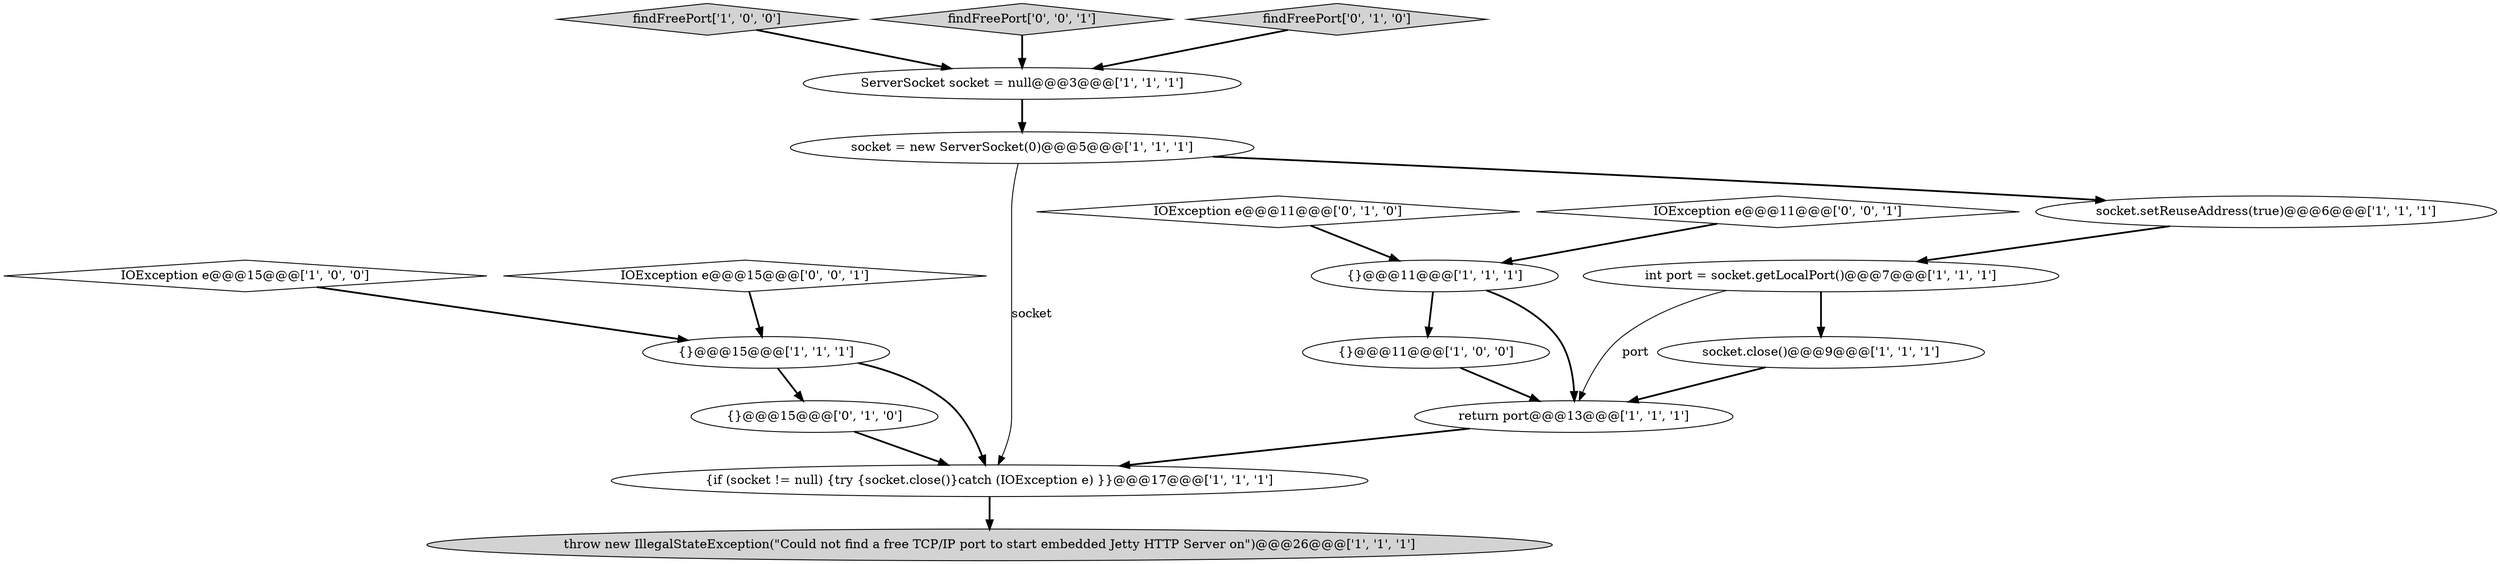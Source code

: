 digraph {
10 [style = filled, label = "findFreePort['1', '0', '0']", fillcolor = lightgray, shape = diamond image = "AAA0AAABBB1BBB"];
1 [style = filled, label = "{}@@@11@@@['1', '0', '0']", fillcolor = white, shape = ellipse image = "AAA0AAABBB1BBB"];
5 [style = filled, label = "{if (socket != null) {try {socket.close()}catch (IOException e) }}@@@17@@@['1', '1', '1']", fillcolor = white, shape = ellipse image = "AAA0AAABBB1BBB"];
6 [style = filled, label = "ServerSocket socket = null@@@3@@@['1', '1', '1']", fillcolor = white, shape = ellipse image = "AAA0AAABBB1BBB"];
7 [style = filled, label = "{}@@@15@@@['1', '1', '1']", fillcolor = white, shape = ellipse image = "AAA0AAABBB1BBB"];
13 [style = filled, label = "{}@@@15@@@['0', '1', '0']", fillcolor = white, shape = ellipse image = "AAA0AAABBB2BBB"];
4 [style = filled, label = "IOException e@@@15@@@['1', '0', '0']", fillcolor = white, shape = diamond image = "AAA0AAABBB1BBB"];
14 [style = filled, label = "IOException e@@@11@@@['0', '1', '0']", fillcolor = white, shape = diamond image = "AAA0AAABBB2BBB"];
16 [style = filled, label = "findFreePort['0', '0', '1']", fillcolor = lightgray, shape = diamond image = "AAA0AAABBB3BBB"];
0 [style = filled, label = "socket = new ServerSocket(0)@@@5@@@['1', '1', '1']", fillcolor = white, shape = ellipse image = "AAA0AAABBB1BBB"];
9 [style = filled, label = "socket.close()@@@9@@@['1', '1', '1']", fillcolor = white, shape = ellipse image = "AAA0AAABBB1BBB"];
3 [style = filled, label = "throw new IllegalStateException(\"Could not find a free TCP/IP port to start embedded Jetty HTTP Server on\")@@@26@@@['1', '1', '1']", fillcolor = lightgray, shape = ellipse image = "AAA0AAABBB1BBB"];
2 [style = filled, label = "{}@@@11@@@['1', '1', '1']", fillcolor = white, shape = ellipse image = "AAA0AAABBB1BBB"];
18 [style = filled, label = "IOException e@@@11@@@['0', '0', '1']", fillcolor = white, shape = diamond image = "AAA0AAABBB3BBB"];
12 [style = filled, label = "return port@@@13@@@['1', '1', '1']", fillcolor = white, shape = ellipse image = "AAA0AAABBB1BBB"];
17 [style = filled, label = "IOException e@@@15@@@['0', '0', '1']", fillcolor = white, shape = diamond image = "AAA0AAABBB3BBB"];
11 [style = filled, label = "int port = socket.getLocalPort()@@@7@@@['1', '1', '1']", fillcolor = white, shape = ellipse image = "AAA0AAABBB1BBB"];
15 [style = filled, label = "findFreePort['0', '1', '0']", fillcolor = lightgray, shape = diamond image = "AAA0AAABBB2BBB"];
8 [style = filled, label = "socket.setReuseAddress(true)@@@6@@@['1', '1', '1']", fillcolor = white, shape = ellipse image = "AAA0AAABBB1BBB"];
4->7 [style = bold, label=""];
10->6 [style = bold, label=""];
18->2 [style = bold, label=""];
1->12 [style = bold, label=""];
6->0 [style = bold, label=""];
11->9 [style = bold, label=""];
0->8 [style = bold, label=""];
15->6 [style = bold, label=""];
7->13 [style = bold, label=""];
11->12 [style = solid, label="port"];
8->11 [style = bold, label=""];
12->5 [style = bold, label=""];
2->1 [style = bold, label=""];
16->6 [style = bold, label=""];
0->5 [style = solid, label="socket"];
7->5 [style = bold, label=""];
14->2 [style = bold, label=""];
5->3 [style = bold, label=""];
17->7 [style = bold, label=""];
13->5 [style = bold, label=""];
2->12 [style = bold, label=""];
9->12 [style = bold, label=""];
}
